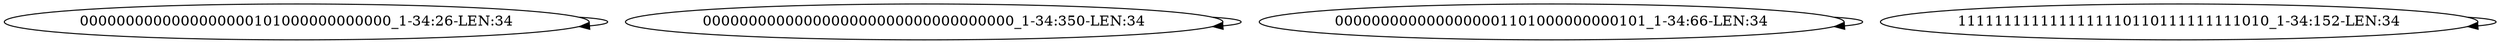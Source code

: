 digraph G {
    "0000000000000000000101000000000000_1-34:26-LEN:34" -> "0000000000000000000101000000000000_1-34:26-LEN:34";
    "0000000000000000000000000000000000_1-34:350-LEN:34" -> "0000000000000000000000000000000000_1-34:350-LEN:34";
    "0000000000000000001101000000000101_1-34:66-LEN:34" -> "0000000000000000001101000000000101_1-34:66-LEN:34";
    "1111111111111111110110111111111010_1-34:152-LEN:34" -> "1111111111111111110110111111111010_1-34:152-LEN:34";
}
